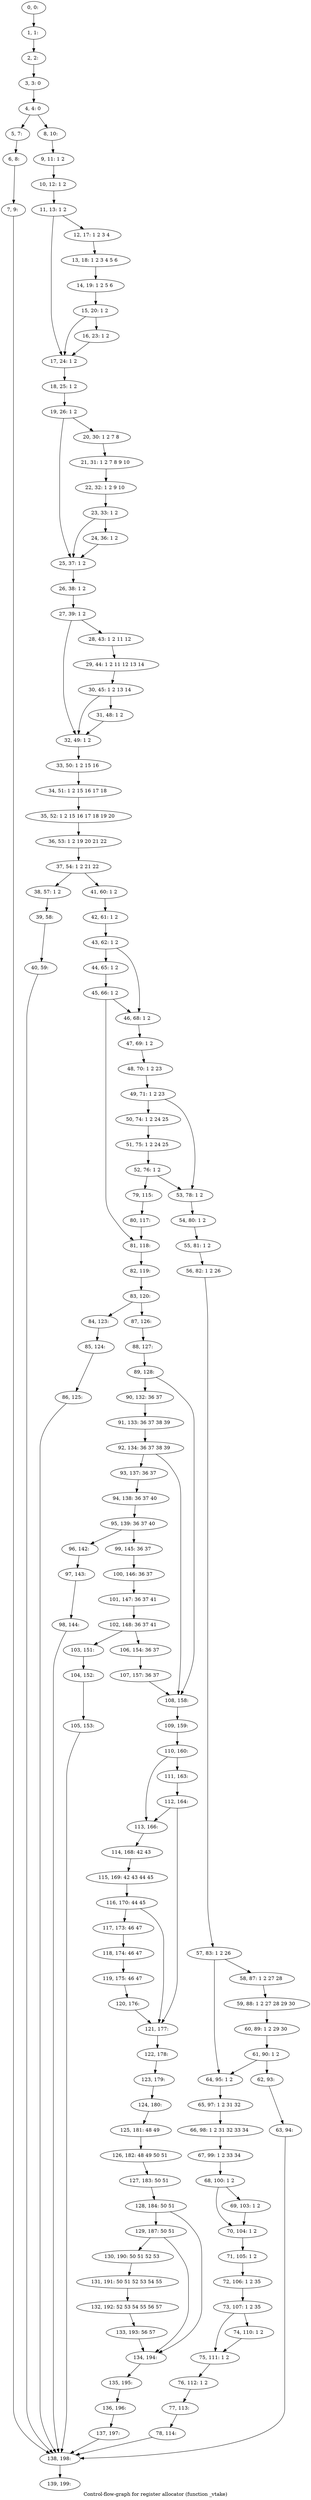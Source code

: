 digraph G {
graph [label="Control-flow-graph for register allocator (function _vtake)"]
0[label="0, 0: "];
1[label="1, 1: "];
2[label="2, 2: "];
3[label="3, 3: 0 "];
4[label="4, 4: 0 "];
5[label="5, 7: "];
6[label="6, 8: "];
7[label="7, 9: "];
8[label="8, 10: "];
9[label="9, 11: 1 2 "];
10[label="10, 12: 1 2 "];
11[label="11, 13: 1 2 "];
12[label="12, 17: 1 2 3 4 "];
13[label="13, 18: 1 2 3 4 5 6 "];
14[label="14, 19: 1 2 5 6 "];
15[label="15, 20: 1 2 "];
16[label="16, 23: 1 2 "];
17[label="17, 24: 1 2 "];
18[label="18, 25: 1 2 "];
19[label="19, 26: 1 2 "];
20[label="20, 30: 1 2 7 8 "];
21[label="21, 31: 1 2 7 8 9 10 "];
22[label="22, 32: 1 2 9 10 "];
23[label="23, 33: 1 2 "];
24[label="24, 36: 1 2 "];
25[label="25, 37: 1 2 "];
26[label="26, 38: 1 2 "];
27[label="27, 39: 1 2 "];
28[label="28, 43: 1 2 11 12 "];
29[label="29, 44: 1 2 11 12 13 14 "];
30[label="30, 45: 1 2 13 14 "];
31[label="31, 48: 1 2 "];
32[label="32, 49: 1 2 "];
33[label="33, 50: 1 2 15 16 "];
34[label="34, 51: 1 2 15 16 17 18 "];
35[label="35, 52: 1 2 15 16 17 18 19 20 "];
36[label="36, 53: 1 2 19 20 21 22 "];
37[label="37, 54: 1 2 21 22 "];
38[label="38, 57: 1 2 "];
39[label="39, 58: "];
40[label="40, 59: "];
41[label="41, 60: 1 2 "];
42[label="42, 61: 1 2 "];
43[label="43, 62: 1 2 "];
44[label="44, 65: 1 2 "];
45[label="45, 66: 1 2 "];
46[label="46, 68: 1 2 "];
47[label="47, 69: 1 2 "];
48[label="48, 70: 1 2 23 "];
49[label="49, 71: 1 2 23 "];
50[label="50, 74: 1 2 24 25 "];
51[label="51, 75: 1 2 24 25 "];
52[label="52, 76: 1 2 "];
53[label="53, 78: 1 2 "];
54[label="54, 80: 1 2 "];
55[label="55, 81: 1 2 "];
56[label="56, 82: 1 2 26 "];
57[label="57, 83: 1 2 26 "];
58[label="58, 87: 1 2 27 28 "];
59[label="59, 88: 1 2 27 28 29 30 "];
60[label="60, 89: 1 2 29 30 "];
61[label="61, 90: 1 2 "];
62[label="62, 93: "];
63[label="63, 94: "];
64[label="64, 95: 1 2 "];
65[label="65, 97: 1 2 31 32 "];
66[label="66, 98: 1 2 31 32 33 34 "];
67[label="67, 99: 1 2 33 34 "];
68[label="68, 100: 1 2 "];
69[label="69, 103: 1 2 "];
70[label="70, 104: 1 2 "];
71[label="71, 105: 1 2 "];
72[label="72, 106: 1 2 35 "];
73[label="73, 107: 1 2 35 "];
74[label="74, 110: 1 2 "];
75[label="75, 111: 1 2 "];
76[label="76, 112: 1 2 "];
77[label="77, 113: "];
78[label="78, 114: "];
79[label="79, 115: "];
80[label="80, 117: "];
81[label="81, 118: "];
82[label="82, 119: "];
83[label="83, 120: "];
84[label="84, 123: "];
85[label="85, 124: "];
86[label="86, 125: "];
87[label="87, 126: "];
88[label="88, 127: "];
89[label="89, 128: "];
90[label="90, 132: 36 37 "];
91[label="91, 133: 36 37 38 39 "];
92[label="92, 134: 36 37 38 39 "];
93[label="93, 137: 36 37 "];
94[label="94, 138: 36 37 40 "];
95[label="95, 139: 36 37 40 "];
96[label="96, 142: "];
97[label="97, 143: "];
98[label="98, 144: "];
99[label="99, 145: 36 37 "];
100[label="100, 146: 36 37 "];
101[label="101, 147: 36 37 41 "];
102[label="102, 148: 36 37 41 "];
103[label="103, 151: "];
104[label="104, 152: "];
105[label="105, 153: "];
106[label="106, 154: 36 37 "];
107[label="107, 157: 36 37 "];
108[label="108, 158: "];
109[label="109, 159: "];
110[label="110, 160: "];
111[label="111, 163: "];
112[label="112, 164: "];
113[label="113, 166: "];
114[label="114, 168: 42 43 "];
115[label="115, 169: 42 43 44 45 "];
116[label="116, 170: 44 45 "];
117[label="117, 173: 46 47 "];
118[label="118, 174: 46 47 "];
119[label="119, 175: 46 47 "];
120[label="120, 176: "];
121[label="121, 177: "];
122[label="122, 178: "];
123[label="123, 179: "];
124[label="124, 180: "];
125[label="125, 181: 48 49 "];
126[label="126, 182: 48 49 50 51 "];
127[label="127, 183: 50 51 "];
128[label="128, 184: 50 51 "];
129[label="129, 187: 50 51 "];
130[label="130, 190: 50 51 52 53 "];
131[label="131, 191: 50 51 52 53 54 55 "];
132[label="132, 192: 52 53 54 55 56 57 "];
133[label="133, 193: 56 57 "];
134[label="134, 194: "];
135[label="135, 195: "];
136[label="136, 196: "];
137[label="137, 197: "];
138[label="138, 198: "];
139[label="139, 199: "];
0->1 ;
1->2 ;
2->3 ;
3->4 ;
4->5 ;
4->8 ;
5->6 ;
6->7 ;
7->138 ;
8->9 ;
9->10 ;
10->11 ;
11->12 ;
11->17 ;
12->13 ;
13->14 ;
14->15 ;
15->16 ;
15->17 ;
16->17 ;
17->18 ;
18->19 ;
19->20 ;
19->25 ;
20->21 ;
21->22 ;
22->23 ;
23->24 ;
23->25 ;
24->25 ;
25->26 ;
26->27 ;
27->28 ;
27->32 ;
28->29 ;
29->30 ;
30->31 ;
30->32 ;
31->32 ;
32->33 ;
33->34 ;
34->35 ;
35->36 ;
36->37 ;
37->38 ;
37->41 ;
38->39 ;
39->40 ;
40->138 ;
41->42 ;
42->43 ;
43->44 ;
43->46 ;
44->45 ;
45->46 ;
45->81 ;
46->47 ;
47->48 ;
48->49 ;
49->50 ;
49->53 ;
50->51 ;
51->52 ;
52->53 ;
52->79 ;
53->54 ;
54->55 ;
55->56 ;
56->57 ;
57->58 ;
57->64 ;
58->59 ;
59->60 ;
60->61 ;
61->62 ;
61->64 ;
62->63 ;
63->138 ;
64->65 ;
65->66 ;
66->67 ;
67->68 ;
68->69 ;
68->70 ;
69->70 ;
70->71 ;
71->72 ;
72->73 ;
73->74 ;
73->75 ;
74->75 ;
75->76 ;
76->77 ;
77->78 ;
78->138 ;
79->80 ;
80->81 ;
81->82 ;
82->83 ;
83->84 ;
83->87 ;
84->85 ;
85->86 ;
86->138 ;
87->88 ;
88->89 ;
89->90 ;
89->108 ;
90->91 ;
91->92 ;
92->93 ;
92->108 ;
93->94 ;
94->95 ;
95->96 ;
95->99 ;
96->97 ;
97->98 ;
98->138 ;
99->100 ;
100->101 ;
101->102 ;
102->103 ;
102->106 ;
103->104 ;
104->105 ;
105->138 ;
106->107 ;
107->108 ;
108->109 ;
109->110 ;
110->111 ;
110->113 ;
111->112 ;
112->113 ;
112->121 ;
113->114 ;
114->115 ;
115->116 ;
116->117 ;
116->121 ;
117->118 ;
118->119 ;
119->120 ;
120->121 ;
121->122 ;
122->123 ;
123->124 ;
124->125 ;
125->126 ;
126->127 ;
127->128 ;
128->129 ;
128->134 ;
129->130 ;
129->134 ;
130->131 ;
131->132 ;
132->133 ;
133->134 ;
134->135 ;
135->136 ;
136->137 ;
137->138 ;
138->139 ;
}
